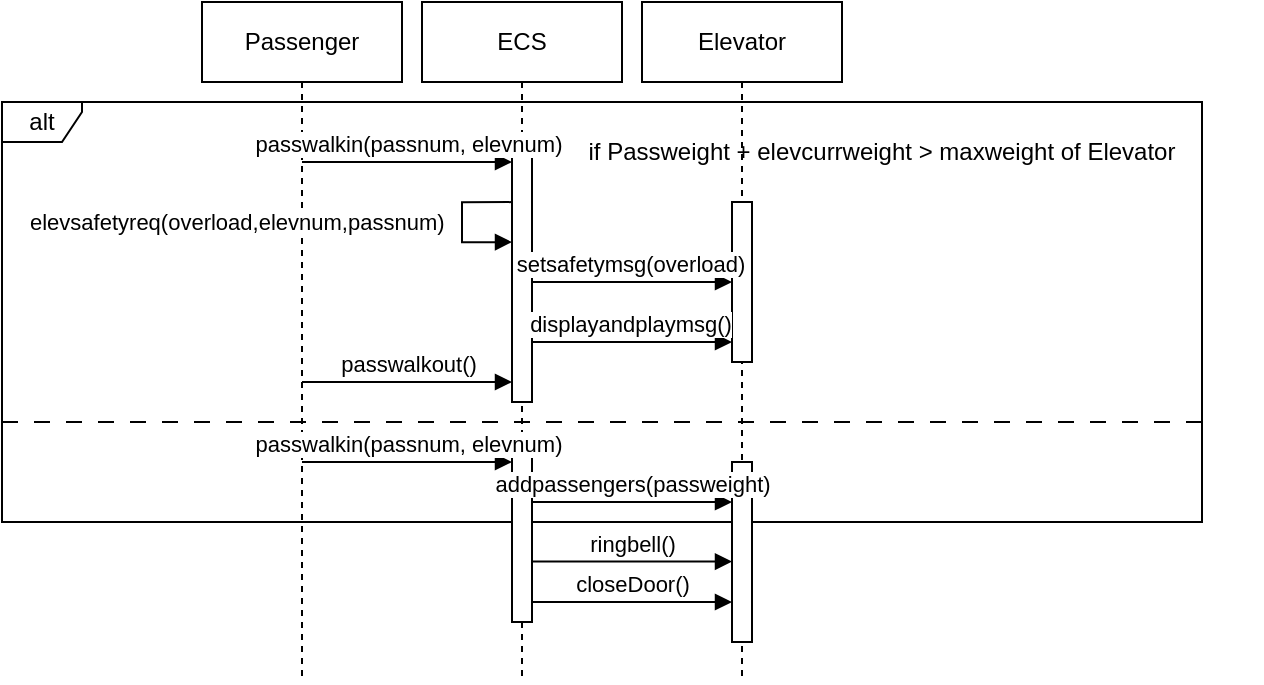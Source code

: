 <mxfile version="21.0.8" type="device"><diagram name="Page-1" id="2YBvvXClWsGukQMizWep"><mxGraphModel dx="690" dy="774" grid="1" gridSize="10" guides="1" tooltips="1" connect="1" arrows="1" fold="1" page="1" pageScale="1" pageWidth="850" pageHeight="1100" math="0" shadow="0"><root><mxCell id="0"/><mxCell id="1" parent="0"/><mxCell id="NagWKZd7Tud9SLz38Y8A-4" value="ECS" style="shape=umlLifeline;perimeter=lifelinePerimeter;whiteSpace=wrap;html=1;container=0;dropTarget=0;collapsible=0;recursiveResize=0;outlineConnect=0;portConstraint=eastwest;newEdgeStyle={&quot;edgeStyle&quot;:&quot;elbowEdgeStyle&quot;,&quot;elbow&quot;:&quot;vertical&quot;,&quot;curved&quot;:0,&quot;rounded&quot;:0};" parent="1" vertex="1"><mxGeometry x="260" y="40" width="100" height="340" as="geometry"/></mxCell><mxCell id="lF2b4DPr05zvPPHmbawa-3" value="" style="html=1;points=[];perimeter=orthogonalPerimeter;outlineConnect=0;targetShapes=umlLifeline;portConstraint=eastwest;newEdgeStyle={&quot;edgeStyle&quot;:&quot;elbowEdgeStyle&quot;,&quot;elbow&quot;:&quot;vertical&quot;,&quot;curved&quot;:0,&quot;rounded&quot;:0};" parent="NagWKZd7Tud9SLz38Y8A-4" vertex="1"><mxGeometry x="45" y="70" width="10" height="130" as="geometry"/></mxCell><mxCell id="lF2b4DPr05zvPPHmbawa-30" value="alt" style="shape=umlFrame;whiteSpace=wrap;html=1;width=40;height=20;" parent="1" vertex="1"><mxGeometry x="50" y="90" width="600" height="210" as="geometry"/></mxCell><mxCell id="fwBxa_RPbavBCtS1YGhY-17" value="Passenger" style="shape=umlLifeline;perimeter=lifelinePerimeter;whiteSpace=wrap;html=1;container=0;dropTarget=0;collapsible=0;recursiveResize=0;outlineConnect=0;portConstraint=eastwest;newEdgeStyle={&quot;edgeStyle&quot;:&quot;elbowEdgeStyle&quot;,&quot;elbow&quot;:&quot;vertical&quot;,&quot;curved&quot;:0,&quot;rounded&quot;:0};" parent="1" vertex="1"><mxGeometry x="150" y="40" width="100" height="340" as="geometry"/></mxCell><mxCell id="fwBxa_RPbavBCtS1YGhY-19" value="Elevator" style="shape=umlLifeline;perimeter=lifelinePerimeter;whiteSpace=wrap;html=1;container=0;dropTarget=0;collapsible=0;recursiveResize=0;outlineConnect=0;portConstraint=eastwest;newEdgeStyle={&quot;edgeStyle&quot;:&quot;elbowEdgeStyle&quot;,&quot;elbow&quot;:&quot;vertical&quot;,&quot;curved&quot;:0,&quot;rounded&quot;:0};" parent="1" vertex="1"><mxGeometry x="370" y="40" width="100" height="340" as="geometry"/></mxCell><mxCell id="lF2b4DPr05zvPPHmbawa-7" value="" style="html=1;points=[];perimeter=orthogonalPerimeter;outlineConnect=0;targetShapes=umlLifeline;portConstraint=eastwest;newEdgeStyle={&quot;edgeStyle&quot;:&quot;elbowEdgeStyle&quot;,&quot;elbow&quot;:&quot;vertical&quot;,&quot;curved&quot;:0,&quot;rounded&quot;:0};" parent="fwBxa_RPbavBCtS1YGhY-19" vertex="1"><mxGeometry x="45" y="100" width="10" height="80" as="geometry"/></mxCell><mxCell id="m_iofMWlQ5SrWgR79gRE-3" value="" style="html=1;points=[];perimeter=orthogonalPerimeter;outlineConnect=0;targetShapes=umlLifeline;portConstraint=eastwest;newEdgeStyle={&quot;edgeStyle&quot;:&quot;elbowEdgeStyle&quot;,&quot;elbow&quot;:&quot;vertical&quot;,&quot;curved&quot;:0,&quot;rounded&quot;:0};" vertex="1" parent="fwBxa_RPbavBCtS1YGhY-19"><mxGeometry x="-65" y="220" width="10" height="90" as="geometry"/></mxCell><mxCell id="m_iofMWlQ5SrWgR79gRE-4" value="passwalkin(passnum, elevnum)" style="html=1;verticalAlign=bottom;endArrow=block;edgeStyle=elbowEdgeStyle;elbow=vertical;curved=0;rounded=0;" edge="1" parent="fwBxa_RPbavBCtS1YGhY-19" target="m_iofMWlQ5SrWgR79gRE-3"><mxGeometry x="0.002" relative="1" as="geometry"><mxPoint x="-170" y="230" as="sourcePoint"/><Array as="points"><mxPoint x="-70" y="230"/><mxPoint x="-199.5" y="260.0"/><mxPoint x="-199.5" y="250.0"/><mxPoint x="-209.5" y="280.0"/><mxPoint x="-239.5" y="250.0"/><mxPoint x="-219.5" y="230.0"/><mxPoint x="-269.5" y="210.0"/><mxPoint x="-289.5" y="190.0"/><mxPoint x="-309.5" y="180.0"/><mxPoint x="-289.5" y="200.0"/></Array><mxPoint x="-60" y="230" as="targetPoint"/><mxPoint as="offset"/></mxGeometry></mxCell><mxCell id="lF2b4DPr05zvPPHmbawa-23" value="" style="html=1;points=[];perimeter=orthogonalPerimeter;outlineConnect=0;targetShapes=umlLifeline;portConstraint=eastwest;newEdgeStyle={&quot;edgeStyle&quot;:&quot;elbowEdgeStyle&quot;,&quot;elbow&quot;:&quot;vertical&quot;,&quot;curved&quot;:0,&quot;rounded&quot;:0};" parent="fwBxa_RPbavBCtS1YGhY-19" vertex="1"><mxGeometry x="45" y="230" width="10" height="90" as="geometry"/></mxCell><mxCell id="lF2b4DPr05zvPPHmbawa-25" value="closeDoor()" style="html=1;verticalAlign=bottom;endArrow=block;edgeStyle=elbowEdgeStyle;elbow=vertical;curved=0;rounded=0;" parent="fwBxa_RPbavBCtS1YGhY-19" source="m_iofMWlQ5SrWgR79gRE-3" target="lF2b4DPr05zvPPHmbawa-23" edge="1"><mxGeometry x="0.002" relative="1" as="geometry"><mxPoint x="50" y="280.0" as="sourcePoint"/><Array as="points"><mxPoint x="20" y="300"/><mxPoint x="30" y="300"/><mxPoint x="10" y="290"/><mxPoint x="130.5" y="300.0"/><mxPoint x="120.5" y="330.0"/><mxPoint x="90.5" y="300.0"/><mxPoint x="110.5" y="280.0"/><mxPoint x="60.5" y="260.0"/><mxPoint x="40.5" y="240.0"/><mxPoint x="20.5" y="230.0"/><mxPoint x="40.5" y="250.0"/></Array><mxPoint x="30" y="280" as="targetPoint"/><mxPoint as="offset"/></mxGeometry></mxCell><mxCell id="m_iofMWlQ5SrWgR79gRE-5" value="ringbell()" style="html=1;verticalAlign=bottom;endArrow=block;edgeStyle=elbowEdgeStyle;elbow=vertical;curved=0;rounded=0;" edge="1" parent="fwBxa_RPbavBCtS1YGhY-19"><mxGeometry x="0.002" relative="1" as="geometry"><mxPoint x="-55" y="279.76" as="sourcePoint"/><Array as="points"><mxPoint x="20" y="279.76"/><mxPoint x="30" y="279.76"/><mxPoint x="10" y="269.76"/><mxPoint x="130.5" y="279.76"/><mxPoint x="120.5" y="309.76"/><mxPoint x="90.5" y="279.76"/><mxPoint x="110.5" y="259.76"/><mxPoint x="60.5" y="239.76"/><mxPoint x="40.5" y="219.76"/><mxPoint x="20.5" y="209.76"/><mxPoint x="40.5" y="229.76"/></Array><mxPoint x="45" y="279.76" as="targetPoint"/><mxPoint as="offset"/></mxGeometry></mxCell><mxCell id="m_iofMWlQ5SrWgR79gRE-6" value="addpassengers(passweight)" style="html=1;verticalAlign=bottom;endArrow=block;edgeStyle=elbowEdgeStyle;elbow=vertical;curved=0;rounded=0;" edge="1" parent="fwBxa_RPbavBCtS1YGhY-19" target="lF2b4DPr05zvPPHmbawa-23"><mxGeometry relative="1" as="geometry"><mxPoint x="-55" y="250" as="sourcePoint"/><Array as="points"><mxPoint x="-30" y="250"/><mxPoint x="-84.5" y="280.0"/><mxPoint x="-84.5" y="270.0"/><mxPoint x="-94.5" y="300.0"/><mxPoint x="-124.5" y="270.0"/><mxPoint x="-104.5" y="250.0"/><mxPoint x="-154.5" y="230.0"/><mxPoint x="-174.5" y="210.0"/><mxPoint x="-194.5" y="200.0"/><mxPoint x="-174.5" y="220.0"/></Array><mxPoint x="50" y="250" as="targetPoint"/><mxPoint as="offset"/></mxGeometry></mxCell><mxCell id="lF2b4DPr05zvPPHmbawa-1" value="passwalkin(passnum, elevnum)" style="html=1;verticalAlign=bottom;endArrow=block;edgeStyle=elbowEdgeStyle;elbow=vertical;curved=0;rounded=0;" parent="1" target="lF2b4DPr05zvPPHmbawa-3" edge="1" source="fwBxa_RPbavBCtS1YGhY-17"><mxGeometry x="0.002" relative="1" as="geometry"><mxPoint x="90" y="120" as="sourcePoint"/><Array as="points"><mxPoint x="300" y="120"/><mxPoint x="170.5" y="150.0"/><mxPoint x="170.5" y="140.0"/><mxPoint x="160.5" y="170.0"/><mxPoint x="130.5" y="140.0"/><mxPoint x="150.5" y="120.0"/><mxPoint x="100.5" y="100.0"/><mxPoint x="80.5" y="80.0"/><mxPoint x="60.5" y="70.0"/><mxPoint x="80.5" y="90.0"/></Array><mxPoint x="310" y="120" as="targetPoint"/><mxPoint as="offset"/></mxGeometry></mxCell><mxCell id="lF2b4DPr05zvPPHmbawa-15" value="setsafetymsg(overload)" style="html=1;verticalAlign=bottom;endArrow=block;edgeStyle=elbowEdgeStyle;elbow=vertical;curved=0;rounded=0;startArrow=none;" parent="1" source="lF2b4DPr05zvPPHmbawa-3" target="lF2b4DPr05zvPPHmbawa-7" edge="1"><mxGeometry x="-0.027" relative="1" as="geometry"><mxPoint x="430" y="260.0" as="sourcePoint"/><Array as="points"><mxPoint x="390" y="180"/><mxPoint x="345.5" y="240"/><mxPoint x="405.5" y="230"/><mxPoint x="385.5" y="220"/><mxPoint x="405.5" y="240"/></Array><mxPoint x="410" y="180" as="targetPoint"/><mxPoint as="offset"/></mxGeometry></mxCell><mxCell id="lF2b4DPr05zvPPHmbawa-31" value="" style="html=1;verticalAlign=bottom;endArrow=none;edgeStyle=elbowEdgeStyle;elbow=vertical;curved=0;rounded=0;dashed=1;dashPattern=8 8;endFill=0;entryX=1.001;entryY=0.763;entryDx=0;entryDy=0;entryPerimeter=0;" parent="1" edge="1" target="lF2b4DPr05zvPPHmbawa-30"><mxGeometry relative="1" as="geometry"><mxPoint x="50" y="250" as="sourcePoint"/><Array as="points"><mxPoint x="310" y="250"/><mxPoint x="350" y="300"/><mxPoint x="510" y="380"/><mxPoint x="155" y="220"/><mxPoint x="135" y="210"/><mxPoint x="155" y="230"/></Array><mxPoint x="630" y="250" as="targetPoint"/></mxGeometry></mxCell><mxCell id="lF2b4DPr05zvPPHmbawa-32" value="if Passweight + elevcurrweight &amp;gt; maxweight of Elevator" style="text;html=1;strokeColor=none;fillColor=none;align=center;verticalAlign=middle;whiteSpace=wrap;rounded=0;" parent="1" vertex="1"><mxGeometry x="300" y="100" width="380" height="30" as="geometry"/></mxCell><mxCell id="m_iofMWlQ5SrWgR79gRE-9" value="elevsafetyreq(overload,elevnum,passnum)" style="edgeStyle=orthogonalEdgeStyle;html=1;align=left;spacingLeft=2;endArrow=block;rounded=0;strokeColor=default;elbow=vertical;" edge="1" parent="1"><mxGeometry x="-0.003" y="-220" relative="1" as="geometry"><mxPoint x="305" y="140.06" as="sourcePoint"/><Array as="points"><mxPoint x="280" y="140.06"/><mxPoint x="280" y="160.06"/></Array><mxPoint x="305" y="160.06" as="targetPoint"/><mxPoint as="offset"/></mxGeometry></mxCell><mxCell id="m_iofMWlQ5SrWgR79gRE-10" value="displayandplaymsg()" style="html=1;verticalAlign=bottom;endArrow=block;edgeStyle=elbowEdgeStyle;elbow=vertical;curved=0;rounded=0;startArrow=none;" edge="1" parent="1" source="lF2b4DPr05zvPPHmbawa-3" target="lF2b4DPr05zvPPHmbawa-7"><mxGeometry x="-0.027" relative="1" as="geometry"><mxPoint x="325" y="190" as="sourcePoint"/><Array as="points"><mxPoint x="400" y="210"/><mxPoint x="355.5" y="250"/><mxPoint x="415.5" y="240"/><mxPoint x="395.5" y="230"/><mxPoint x="415.5" y="250"/></Array><mxPoint x="410" y="190" as="targetPoint"/><mxPoint as="offset"/></mxGeometry></mxCell><mxCell id="m_iofMWlQ5SrWgR79gRE-11" value="passwalkout()" style="html=1;verticalAlign=bottom;endArrow=block;edgeStyle=elbowEdgeStyle;elbow=vertical;curved=0;rounded=0;" edge="1" parent="1" target="lF2b4DPr05zvPPHmbawa-3"><mxGeometry x="0.002" relative="1" as="geometry"><mxPoint x="200" y="230" as="sourcePoint"/><Array as="points"><mxPoint x="220" y="230"/><mxPoint x="295" y="220"/><mxPoint x="165.5" y="250.0"/><mxPoint x="165.5" y="240.0"/><mxPoint x="155.5" y="270.0"/><mxPoint x="125.5" y="240.0"/><mxPoint x="145.5" y="220.0"/><mxPoint x="95.5" y="200.0"/><mxPoint x="75.5" y="180.0"/><mxPoint x="55.5" y="170.0"/><mxPoint x="75.5" y="190.0"/></Array><mxPoint x="300" y="220" as="targetPoint"/><mxPoint as="offset"/></mxGeometry></mxCell></root></mxGraphModel></diagram></mxfile>